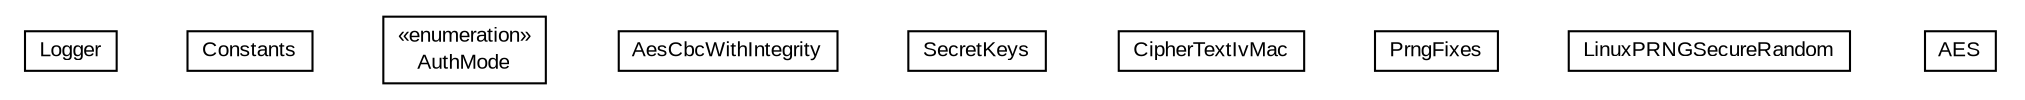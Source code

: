 #!/usr/local/bin/dot
#
# Class diagram 
# Generated by UMLGraph version R5_6-24-gf6e263 (http://www.umlgraph.org/)
#

digraph G {
	edge [fontname="arial",fontsize=10,labelfontname="arial",labelfontsize=10];
	node [fontname="arial",fontsize=10,shape=plaintext];
	nodesep=0.25;
	ranksep=0.5;
	// org.miloss.fgsms.common.Logger
	c0 [label=<<table title="org.miloss.fgsms.common.Logger" border="0" cellborder="1" cellspacing="0" cellpadding="2" port="p" href="./Logger.html">
		<tr><td><table border="0" cellspacing="0" cellpadding="1">
<tr><td align="center" balign="center"> Logger </td></tr>
		</table></td></tr>
		</table>>, URL="./Logger.html", fontname="arial", fontcolor="black", fontsize=10.0];
	// org.miloss.fgsms.common.Constants
	c1 [label=<<table title="org.miloss.fgsms.common.Constants" border="0" cellborder="1" cellspacing="0" cellpadding="2" port="p" href="./Constants.html">
		<tr><td><table border="0" cellspacing="0" cellpadding="1">
<tr><td align="center" balign="center"> Constants </td></tr>
		</table></td></tr>
		</table>>, URL="./Constants.html", fontname="arial", fontcolor="black", fontsize=10.0];
	// org.miloss.fgsms.common.Constants.AuthMode
	c2 [label=<<table title="org.miloss.fgsms.common.Constants.AuthMode" border="0" cellborder="1" cellspacing="0" cellpadding="2" port="p" href="./Constants.AuthMode.html">
		<tr><td><table border="0" cellspacing="0" cellpadding="1">
<tr><td align="center" balign="center"> &#171;enumeration&#187; </td></tr>
<tr><td align="center" balign="center"> AuthMode </td></tr>
		</table></td></tr>
		</table>>, URL="./Constants.AuthMode.html", fontname="arial", fontcolor="black", fontsize=10.0];
	// org.miloss.fgsms.common.AesCbcWithIntegrity
	c3 [label=<<table title="org.miloss.fgsms.common.AesCbcWithIntegrity" border="0" cellborder="1" cellspacing="0" cellpadding="2" port="p" href="./AesCbcWithIntegrity.html">
		<tr><td><table border="0" cellspacing="0" cellpadding="1">
<tr><td align="center" balign="center"> AesCbcWithIntegrity </td></tr>
		</table></td></tr>
		</table>>, URL="./AesCbcWithIntegrity.html", fontname="arial", fontcolor="black", fontsize=10.0];
	// org.miloss.fgsms.common.AesCbcWithIntegrity.SecretKeys
	c4 [label=<<table title="org.miloss.fgsms.common.AesCbcWithIntegrity.SecretKeys" border="0" cellborder="1" cellspacing="0" cellpadding="2" port="p" href="./AesCbcWithIntegrity.SecretKeys.html">
		<tr><td><table border="0" cellspacing="0" cellpadding="1">
<tr><td align="center" balign="center"> SecretKeys </td></tr>
		</table></td></tr>
		</table>>, URL="./AesCbcWithIntegrity.SecretKeys.html", fontname="arial", fontcolor="black", fontsize=10.0];
	// org.miloss.fgsms.common.AesCbcWithIntegrity.CipherTextIvMac
	c5 [label=<<table title="org.miloss.fgsms.common.AesCbcWithIntegrity.CipherTextIvMac" border="0" cellborder="1" cellspacing="0" cellpadding="2" port="p" href="./AesCbcWithIntegrity.CipherTextIvMac.html">
		<tr><td><table border="0" cellspacing="0" cellpadding="1">
<tr><td align="center" balign="center"> CipherTextIvMac </td></tr>
		</table></td></tr>
		</table>>, URL="./AesCbcWithIntegrity.CipherTextIvMac.html", fontname="arial", fontcolor="black", fontsize=10.0];
	// org.miloss.fgsms.common.AesCbcWithIntegrity.PrngFixes
	c6 [label=<<table title="org.miloss.fgsms.common.AesCbcWithIntegrity.PrngFixes" border="0" cellborder="1" cellspacing="0" cellpadding="2" port="p" href="./AesCbcWithIntegrity.PrngFixes.html">
		<tr><td><table border="0" cellspacing="0" cellpadding="1">
<tr><td align="center" balign="center"> PrngFixes </td></tr>
		</table></td></tr>
		</table>>, URL="./AesCbcWithIntegrity.PrngFixes.html", fontname="arial", fontcolor="black", fontsize=10.0];
	// org.miloss.fgsms.common.AesCbcWithIntegrity.PrngFixes.LinuxPRNGSecureRandom
	c7 [label=<<table title="org.miloss.fgsms.common.AesCbcWithIntegrity.PrngFixes.LinuxPRNGSecureRandom" border="0" cellborder="1" cellspacing="0" cellpadding="2" port="p" href="./AesCbcWithIntegrity.PrngFixes.LinuxPRNGSecureRandom.html">
		<tr><td><table border="0" cellspacing="0" cellpadding="1">
<tr><td align="center" balign="center"> LinuxPRNGSecureRandom </td></tr>
		</table></td></tr>
		</table>>, URL="./AesCbcWithIntegrity.PrngFixes.LinuxPRNGSecureRandom.html", fontname="arial", fontcolor="black", fontsize=10.0];
	// org.miloss.fgsms.common.AES
	c8 [label=<<table title="org.miloss.fgsms.common.AES" border="0" cellborder="1" cellspacing="0" cellpadding="2" port="p" href="./AES.html">
		<tr><td><table border="0" cellspacing="0" cellpadding="1">
<tr><td align="center" balign="center"> AES </td></tr>
		</table></td></tr>
		</table>>, URL="./AES.html", fontname="arial", fontcolor="black", fontsize=10.0];
}

